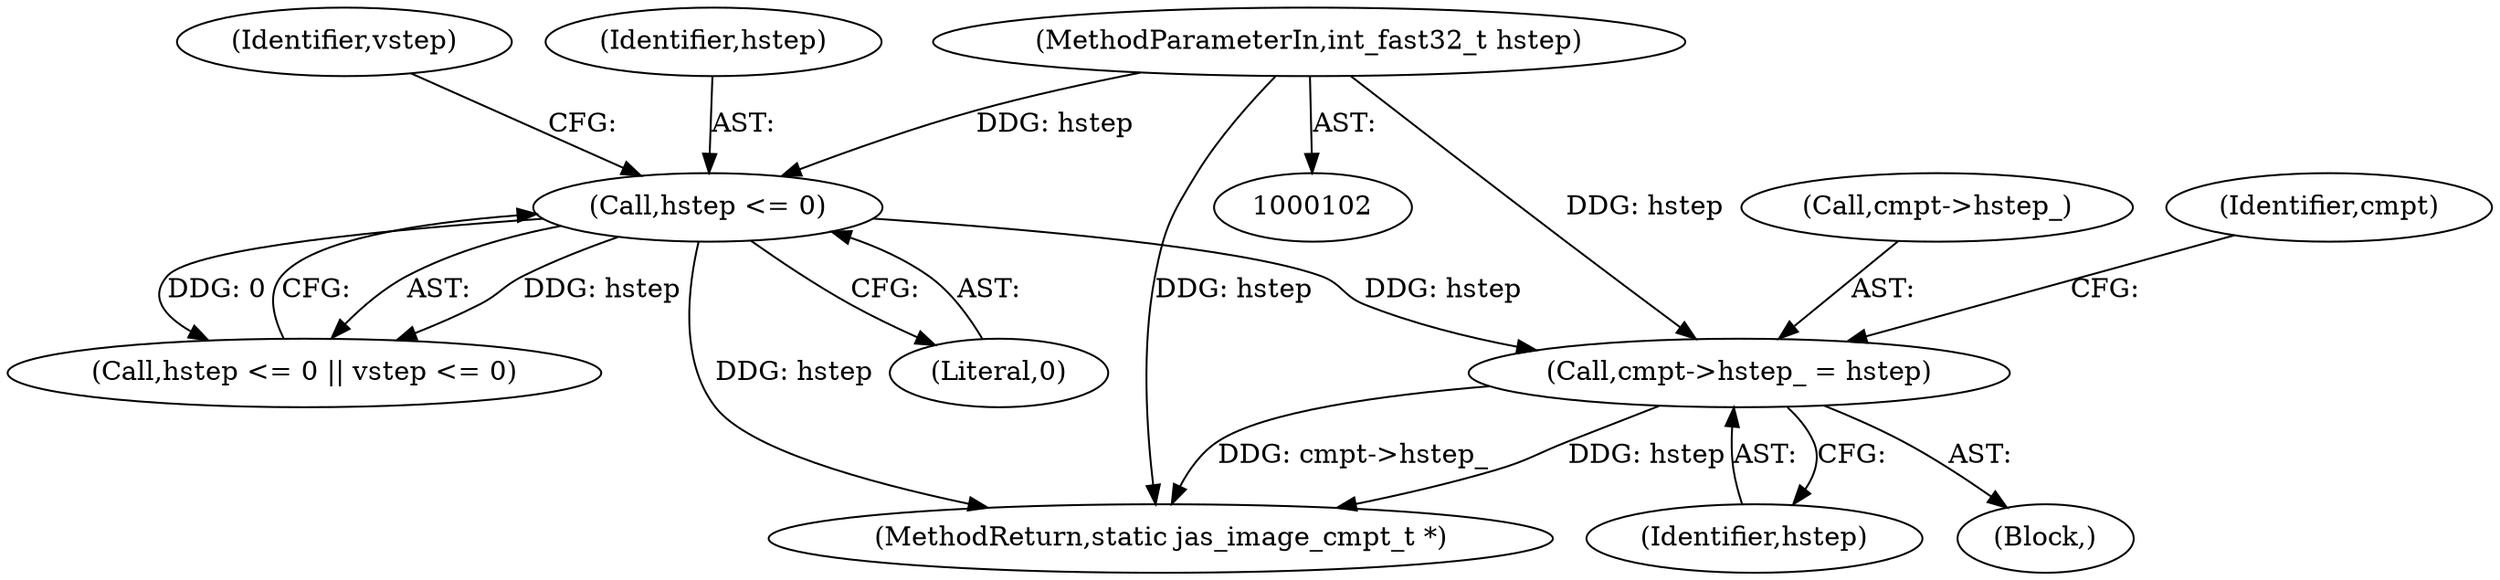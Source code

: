 digraph "0_jasper_d42b2388f7f8e0332c846675133acea151fc557a_11@pointer" {
"1000174" [label="(Call,cmpt->hstep_ = hstep)"];
"1000128" [label="(Call,hstep <= 0)"];
"1000105" [label="(MethodParameterIn,int_fast32_t hstep)"];
"1000175" [label="(Call,cmpt->hstep_)"];
"1000310" [label="(MethodReturn,static jas_image_cmpt_t *)"];
"1000178" [label="(Identifier,hstep)"];
"1000174" [label="(Call,cmpt->hstep_ = hstep)"];
"1000112" [label="(Block,)"];
"1000130" [label="(Literal,0)"];
"1000105" [label="(MethodParameterIn,int_fast32_t hstep)"];
"1000132" [label="(Identifier,vstep)"];
"1000181" [label="(Identifier,cmpt)"];
"1000127" [label="(Call,hstep <= 0 || vstep <= 0)"];
"1000129" [label="(Identifier,hstep)"];
"1000128" [label="(Call,hstep <= 0)"];
"1000174" -> "1000112"  [label="AST: "];
"1000174" -> "1000178"  [label="CFG: "];
"1000175" -> "1000174"  [label="AST: "];
"1000178" -> "1000174"  [label="AST: "];
"1000181" -> "1000174"  [label="CFG: "];
"1000174" -> "1000310"  [label="DDG: hstep"];
"1000174" -> "1000310"  [label="DDG: cmpt->hstep_"];
"1000128" -> "1000174"  [label="DDG: hstep"];
"1000105" -> "1000174"  [label="DDG: hstep"];
"1000128" -> "1000127"  [label="AST: "];
"1000128" -> "1000130"  [label="CFG: "];
"1000129" -> "1000128"  [label="AST: "];
"1000130" -> "1000128"  [label="AST: "];
"1000132" -> "1000128"  [label="CFG: "];
"1000127" -> "1000128"  [label="CFG: "];
"1000128" -> "1000310"  [label="DDG: hstep"];
"1000128" -> "1000127"  [label="DDG: hstep"];
"1000128" -> "1000127"  [label="DDG: 0"];
"1000105" -> "1000128"  [label="DDG: hstep"];
"1000105" -> "1000102"  [label="AST: "];
"1000105" -> "1000310"  [label="DDG: hstep"];
}
